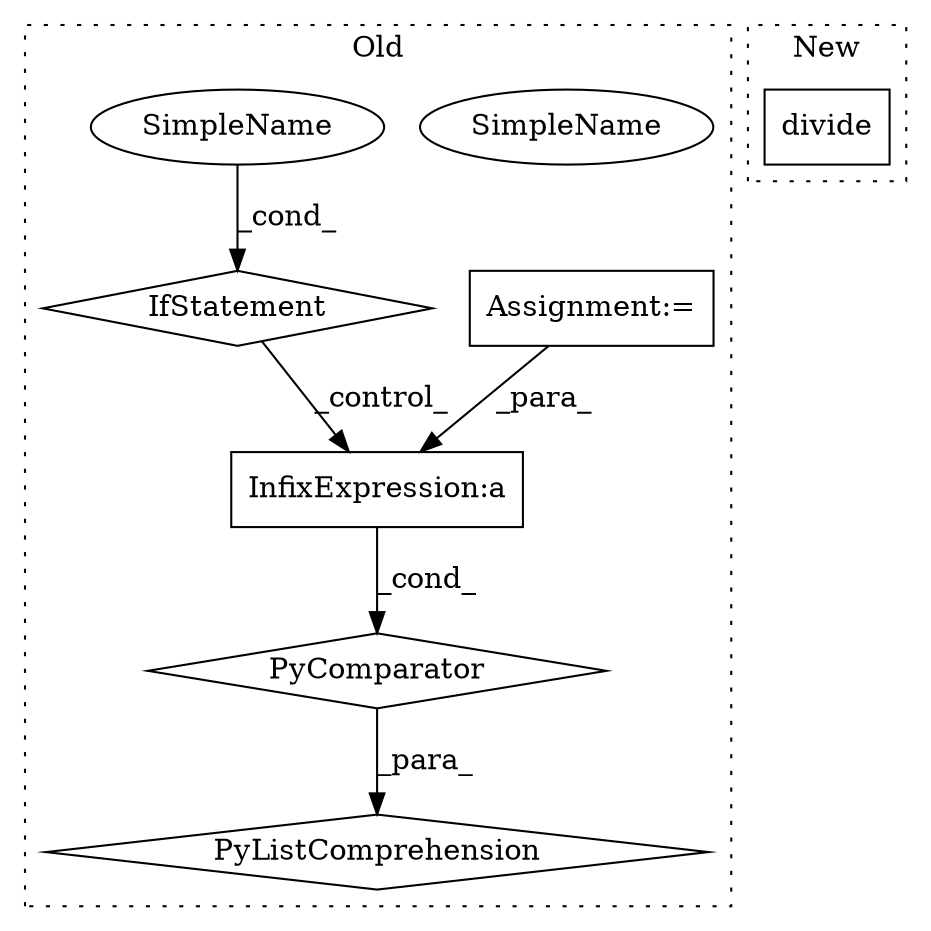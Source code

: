digraph G {
subgraph cluster0 {
1 [label="PyComparator" a="113" s="1301" l="24" shape="diamond"];
3 [label="Assignment:=" a="7" s="1161" l="1" shape="box"];
4 [label="InfixExpression:a" a="27" s="1234" l="3" shape="box"];
5 [label="IfStatement" a="25" s="1301" l="24" shape="diamond"];
6 [label="SimpleName" a="42" s="1320" l="5" shape="ellipse"];
7 [label="PyListComprehension" a="109" s="1229" l="104" shape="diamond"];
8 [label="SimpleName" a="42" s="1320" l="5" shape="ellipse"];
label = "Old";
style="dotted";
}
subgraph cluster1 {
2 [label="divide" a="32" s="1171,1199" l="7,1" shape="box"];
label = "New";
style="dotted";
}
1 -> 7 [label="_para_"];
3 -> 4 [label="_para_"];
4 -> 1 [label="_cond_"];
5 -> 4 [label="_control_"];
8 -> 5 [label="_cond_"];
}